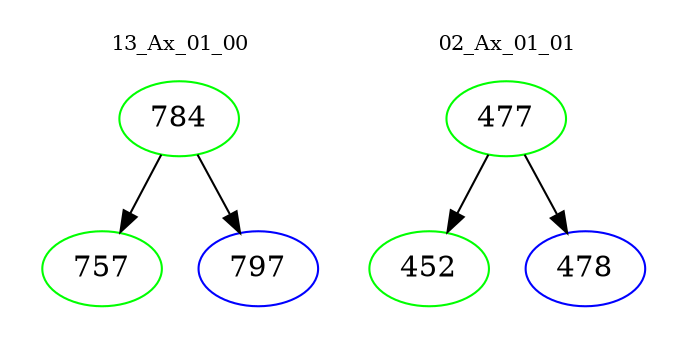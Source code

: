 digraph{
subgraph cluster_0 {
color = white
label = "13_Ax_01_00";
fontsize=10;
T0_784 [label="784", color="green"]
T0_784 -> T0_757 [color="black"]
T0_757 [label="757", color="green"]
T0_784 -> T0_797 [color="black"]
T0_797 [label="797", color="blue"]
}
subgraph cluster_1 {
color = white
label = "02_Ax_01_01";
fontsize=10;
T1_477 [label="477", color="green"]
T1_477 -> T1_452 [color="black"]
T1_452 [label="452", color="green"]
T1_477 -> T1_478 [color="black"]
T1_478 [label="478", color="blue"]
}
}
